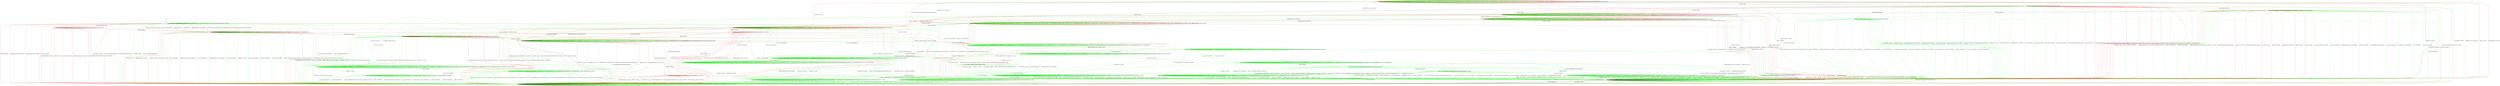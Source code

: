 digraph "" {
	graph ["Incoming time"=0.15846824645996094,
		"Outgoing time"=0.2326195240020752,
		Output="{'States': 36, 'Transitions': 837, 'Filename': '../results/ssh/DropBear-OpenSSH-cvc4-4.dot'}",
		Reference="{'States': 18, 'Transitions': 222, 'Filename': '../subjects/ssh/DropBear.dot'}",
		Solver=cvc4,
		Updated="{'States': 32, 'Transitions': 683, 'Filename': '../subjects/ssh/OpenSSH.dot'}",
		"f-measure"=0.15027624309392265,
		precision=0.09956076134699854,
		recall=0.3063063063063063
	];
	a -> a	[key=0,
		label="CH_OPEN / CH_MAX"];
	a -> a	[key=1,
		label="CH_DATA / NO_RESP"];
	a -> a	[key=2,
		color=green,
		label="SERVICE_REQUEST_AUTH / UNIMPLEMENTED"];
	a -> a	[key=3,
		color=green,
		label="CH_WINDOW_ADJUST / NO_RESP"];
	a -> a	[key=4,
		color=green,
		label="DEBUG / NO_RESP"];
	a -> a	[key=5,
		color=green,
		label="UA_PK_OK / UNIMPLEMENTED"];
	a -> a	[key=6,
		color=green,
		label="SERVICE_REQUEST_CONN / UNIMPLEMENTED"];
	a -> a	[key=7,
		color=green,
		label="UA_NONE / UNIMPLEMENTED"];
	a -> a	[key=8,
		color=green,
		label="CH_EXTENDED_DATA / NO_RESP"];
	a -> a	[key=9,
		color=green,
		label="UA_PK_NOK / UNIMPLEMENTED"];
	a -> a	[key=10,
		color=green,
		label="KEX30 / UNIMPLEMENTED"];
	a -> a	[key=11,
		color=green,
		label="IGNORE / NO_RESP"];
	a -> a	[key=12,
		color=green,
		label="CH_EOF / NO_RESP"];
	a -> a	[key=13,
		color=green,
		label="UNIMPLEMENTED / NO_RESP"];
	a -> a	[key=14,
		color=green,
		label="UA_PW_OK / UNIMPLEMENTED"];
	a -> a	[key=15,
		color=green,
		label="UA_PW_NOK / UNIMPLEMENTED"];
	a -> a	[key=16,
		color=red,
		label="UA_PK_NOK / NO_RESP"];
	a -> a	[key=17,
		color=red,
		label="SERVICE_REQUEST_AUTH / SERVICE_ACCEPT"];
	a -> a	[key=18,
		color=red,
		label="SERVICE_REQUEST_CONN / SERVICE_ACCEPT"];
	a -> a	[key=19,
		color=red,
		label="UA_PK_OK / NO_RESP"];
	a -> c	[key=0,
		label="KEXINIT / KEXINIT"];
	a -> e	[key=0,
		color=green,
		label="REKEY / KEXINIT|KEX31+NEWKEYS|NO_RESP"];
	a -> e	[key=1,
		color=red,
		label="CH_EOF / CH_EOF"];
	a -> f	[key=0,
		color=red,
		label="CH_CLOSE / CH_EOF"];
	a -> g	[key=0,
		label="NEWKEYS / NO_CONN"];
	a -> g	[key=1,
		color=green,
		label="DISCONNECT / NO_CONN"];
	a -> g	[key=2,
		color=green,
		label="CH_REQUEST_PTY / DISCONNECT"];
	a -> g	[key=3,
		color=red,
		label="KEX30 / NO_CONN"];
	a -> g	[key=4,
		color=red,
		label="CH_REQUEST_PTY / NO_CONN"];
	p	[color=green];
	a -> p	[key=0,
		color=green,
		label="CH_CLOSE / CH_CLOSE"];
	jj	[color=red];
	a -> jj	[key=0,
		color=red,
		label="KEXINIT_PROCEED / KEXINIT"];
	b -> b	[key=0,
		label="CH_REQUEST_PTY / CH_NONE"];
	b -> b	[key=1,
		label="CH_DATA / CH_NONE"];
	b -> b	[key=2,
		label="CH_CLOSE / CH_NONE"];
	b -> b	[key=3,
		label="CH_EOF / CH_NONE"];
	b -> b	[key=4,
		color=green,
		label="CH_WINDOW_ADJUST / CH_NONE"];
	b -> b	[key=5,
		color=green,
		label="CH_EXTENDED_DATA / CH_NONE"];
	b -> d	[key=0,
		color=green,
		label="DISCONNECT / KEXINIT"];
	b -> d	[key=1,
		color=green,
		label="UA_PK_OK / KEXINIT+DISCONNECT"];
	b -> d	[key=2,
		color=green,
		label="UA_NONE / KEXINIT+DISCONNECT"];
	b -> d	[key=3,
		color=green,
		label="NEWKEYS / KEXINIT"];
	b -> d	[key=4,
		color=green,
		label="UA_PK_NOK / KEXINIT+DISCONNECT"];
	b -> d	[key=5,
		color=green,
		label="UA_PW_OK / KEXINIT+DISCONNECT"];
	b -> d	[key=6,
		color=green,
		label="UA_PW_NOK / KEXINIT+DISCONNECT"];
	b -> d	[key=7,
		color=red,
		label="UA_PK_NOK / KEXINIT"];
	b -> d	[key=8,
		color=red,
		label="SERVICE_REQUEST_AUTH / KEXINIT"];
	b -> d	[key=9,
		color=red,
		label="SERVICE_REQUEST_CONN / KEXINIT"];
	b -> d	[key=10,
		color=red,
		label="UA_PK_OK / KEXINIT"];
	b -> g	[key=0,
		color=green,
		label="CH_OPEN / KEXINIT+DISCONNECT"];
	b -> g	[key=1,
		color=red,
		label="CH_OPEN / KEXINIT"];
	b -> j	[key=0,
		color=green,
		label="REKEY / KEXINIT|KEX31+NEWKEYS|NO_RESP"];
	b -> m	[key=0,
		label="KEXINIT / KEXINIT"];
	b -> m	[key=1,
		color=green,
		label="SERVICE_REQUEST_AUTH / KEXINIT"];
	b -> m	[key=2,
		color=green,
		label="DEBUG / KEXINIT"];
	b -> m	[key=3,
		color=green,
		label="SERVICE_REQUEST_CONN / KEXINIT"];
	b -> m	[key=4,
		color=green,
		label="KEX30 / KEXINIT"];
	b -> m	[key=5,
		color=green,
		label="IGNORE / KEXINIT"];
	b -> m	[key=6,
		color=green,
		label="UNIMPLEMENTED / KEXINIT"];
	b -> m	[key=7,
		color=red,
		label="KEX30 / KEXINIT+UNIMPLEMENTED"];
	b -> m	[key=8,
		color=red,
		label="NEWKEYS / KEXINIT+UNIMPLEMENTED"];
	gg	[color=red];
	b -> gg	[key=0,
		color=red,
		label="KEXINIT_PROCEED / KEXINIT"];
	c -> c	[key=0,
		label="CH_OPEN / CH_MAX"];
	c -> c	[key=1,
		color=green,
		label="DEBUG / NO_RESP"];
	c -> c	[key=2,
		color=green,
		label="IGNORE / NO_RESP"];
	c -> c	[key=3,
		color=green,
		label="UNIMPLEMENTED / NO_RESP"];
	c -> d	[key=0,
		color=green,
		label="CH_CLOSE / DISCONNECT"];
	c -> d	[key=1,
		color=red,
		label="CH_CLOSE / NO_CONN"];
	c -> g	[key=0,
		color=green,
		label="DISCONNECT / NO_CONN"];
	c -> g	[key=1,
		color=green,
		label="KEXINIT / DISCONNECT"];
	c -> g	[key=2,
		color=green,
		label="SERVICE_REQUEST_AUTH / DISCONNECT"];
	c -> g	[key=3,
		color=green,
		label="CH_WINDOW_ADJUST / DISCONNECT"];
	c -> g	[key=4,
		color=green,
		label="UA_PK_OK / DISCONNECT"];
	c -> g	[key=5,
		color=green,
		label="SERVICE_REQUEST_CONN / DISCONNECT"];
	c -> g	[key=6,
		color=green,
		label="UA_NONE / DISCONNECT"];
	c -> g	[key=7,
		color=green,
		label="CH_EXTENDED_DATA / DISCONNECT"];
	c -> g	[key=8,
		color=green,
		label="NEWKEYS / NO_CONN"];
	c -> g	[key=9,
		color=green,
		label="UA_PK_NOK / DISCONNECT"];
	c -> g	[key=10,
		color=green,
		label="CH_REQUEST_PTY / DISCONNECT"];
	c -> g	[key=11,
		color=green,
		label="CH_EOF / DISCONNECT"];
	c -> g	[key=12,
		color=green,
		label="CH_DATA / DISCONNECT"];
	c -> g	[key=13,
		color=green,
		label="UA_PW_OK / DISCONNECT"];
	c -> g	[key=14,
		color=green,
		label="UA_PW_NOK / DISCONNECT"];
	c -> g	[key=15,
		color=green,
		label="REKEY / DISCONNECT|NO_CONN|NO_CONN"];
	c -> g	[key=16,
		color=red,
		label="UA_PK_NOK / NO_CONN"];
	c -> g	[key=17,
		color=red,
		label="SERVICE_REQUEST_AUTH / NO_CONN"];
	c -> g	[key=18,
		color=red,
		label="SERVICE_REQUEST_CONN / NO_CONN"];
	c -> g	[key=19,
		color=red,
		label="NEWKEYS / UNIMPLEMENTED"];
	c -> g	[key=20,
		color=red,
		label="CH_REQUEST_PTY / NO_CONN"];
	c -> g	[key=21,
		color=red,
		label="CH_DATA / NO_CONN"];
	c -> g	[key=22,
		color=red,
		label="UA_PK_OK / NO_CONN"];
	c -> g	[key=23,
		color=red,
		label="KEXINIT_PROCEED / NO_CONN"];
	c -> g	[key=24,
		color=red,
		label="KEXINIT / NO_CONN"];
	c -> g	[key=25,
		color=red,
		label="CH_EOF / NO_CONN"];
	c -> k	[key=0,
		color=red,
		label="KEX30 / KEX31+NEWKEYS"];
	ff	[color=green];
	c -> ff	[key=0,
		color=green,
		label="KEX30 / KEX31+NEWKEYS"];
	d -> d	[key=0,
		label="UA_PK_NOK / NO_CONN"];
	d -> d	[key=1,
		label="KEX30 / NO_CONN"];
	d -> d	[key=2,
		label="SERVICE_REQUEST_AUTH / NO_CONN"];
	d -> d	[key=3,
		label="SERVICE_REQUEST_CONN / NO_CONN"];
	d -> d	[key=4,
		label="NEWKEYS / NO_CONN"];
	d -> d	[key=5,
		label="CH_REQUEST_PTY / CH_NONE"];
	d -> d	[key=6,
		label="CH_DATA / CH_NONE"];
	d -> d	[key=7,
		label="UA_PK_OK / NO_CONN"];
	d -> d	[key=8,
		label="CH_CLOSE / CH_NONE"];
	d -> d	[key=9,
		label="KEXINIT / NO_CONN"];
	d -> d	[key=10,
		label="CH_EOF / CH_NONE"];
	d -> d	[key=11,
		color=green,
		label="DISCONNECT / NO_CONN"];
	d -> d	[key=12,
		color=green,
		label="CH_WINDOW_ADJUST / CH_NONE"];
	d -> d	[key=13,
		color=green,
		label="DEBUG / NO_CONN"];
	d -> d	[key=14,
		color=green,
		label="UA_NONE / NO_CONN"];
	d -> d	[key=15,
		color=green,
		label="CH_EXTENDED_DATA / CH_NONE"];
	d -> d	[key=16,
		color=green,
		label="IGNORE / NO_CONN"];
	d -> d	[key=17,
		color=green,
		label="UNIMPLEMENTED / NO_CONN"];
	d -> d	[key=18,
		color=green,
		label="UA_PW_OK / NO_CONN"];
	d -> d	[key=19,
		color=green,
		label="UA_PW_NOK / NO_CONN"];
	d -> d	[key=20,
		color=green,
		label="REKEY / NO_CONN|NO_CONN|NO_CONN"];
	d -> d	[key=21,
		color=red,
		label="KEXINIT_PROCEED / NO_CONN"];
	d -> g	[key=0,
		label="CH_OPEN / NO_CONN"];
	e -> c	[key=0,
		label="KEXINIT / KEXINIT"];
	e -> e	[key=0,
		label="CH_OPEN / CH_MAX"];
	e -> e	[key=1,
		label="CH_EOF / NO_RESP"];
	e -> e	[key=2,
		color=green,
		label="SERVICE_REQUEST_AUTH / NO_RESP"];
	e -> e	[key=3,
		color=green,
		label="CH_WINDOW_ADJUST / NO_RESP"];
	e -> e	[key=4,
		color=green,
		label="DEBUG / NO_RESP"];
	e -> e	[key=5,
		color=green,
		label="UA_PK_OK / UNIMPLEMENTED"];
	e -> e	[key=6,
		color=green,
		label="SERVICE_REQUEST_CONN / NO_RESP"];
	e -> e	[key=7,
		color=green,
		label="UA_NONE / UNIMPLEMENTED"];
	e -> e	[key=8,
		color=green,
		label="CH_EXTENDED_DATA / NO_RESP"];
	e -> e	[key=9,
		color=green,
		label="UA_PK_NOK / UNIMPLEMENTED"];
	e -> e	[key=10,
		color=green,
		label="KEX30 / NO_RESP"];
	e -> e	[key=11,
		color=green,
		label="IGNORE / NO_RESP"];
	e -> e	[key=12,
		color=green,
		label="CH_DATA / NO_RESP"];
	e -> e	[key=13,
		color=green,
		label="UNIMPLEMENTED / NO_RESP"];
	e -> e	[key=14,
		color=green,
		label="UA_PW_OK / UNIMPLEMENTED"];
	e -> e	[key=15,
		color=green,
		label="UA_PW_NOK / UNIMPLEMENTED"];
	e -> e	[key=16,
		color=green,
		label="REKEY / KEXINIT|KEX31+NEWKEYS|NO_RESP"];
	e -> e	[key=17,
		color=red,
		label="UA_PK_NOK / NO_RESP"];
	e -> e	[key=18,
		color=red,
		label="SERVICE_REQUEST_AUTH / SERVICE_ACCEPT"];
	e -> e	[key=19,
		color=red,
		label="SERVICE_REQUEST_CONN / SERVICE_ACCEPT"];
	e -> e	[key=20,
		color=red,
		label="UA_PK_OK / NO_RESP"];
	e -> f	[key=0,
		color=red,
		label="CH_CLOSE / NO_RESP"];
	e -> g	[key=0,
		label="NEWKEYS / NO_CONN"];
	e -> g	[key=1,
		color=green,
		label="DISCONNECT / NO_CONN"];
	e -> g	[key=2,
		color=green,
		label="CH_REQUEST_PTY / DISCONNECT"];
	e -> g	[key=3,
		color=red,
		label="KEX30 / NO_CONN"];
	e -> g	[key=4,
		color=red,
		label="CH_REQUEST_PTY / NO_CONN"];
	e -> g	[key=5,
		color=red,
		label="CH_DATA / NO_CONN"];
	v	[color=green];
	e -> v	[key=0,
		color=green,
		label="CH_CLOSE / CH_CLOSE"];
	e -> jj	[key=0,
		color=red,
		label="KEXINIT_PROCEED / KEXINIT"];
	f -> d	[key=0,
		label="NEWKEYS / NO_CONN"];
	f -> d	[key=1,
		color=green,
		label="DISCONNECT / NO_CONN"];
	f -> d	[key=2,
		color=green,
		label="SERVICE_REQUEST_CONN / DISCONNECT"];
	f -> d	[key=3,
		color=green,
		label="REKEY / UNIMPLEMENTED|UNIMPLEMENTED|NO_CONN"];
	f -> d	[key=4,
		color=red,
		label="KEX30 / NO_CONN"];
	f -> f	[key=0,
		label="SERVICE_REQUEST_AUTH / SERVICE_ACCEPT"];
	f -> f	[key=1,
		label="CH_REQUEST_PTY / CH_NONE"];
	f -> f	[key=2,
		label="CH_DATA / CH_NONE"];
	f -> f	[key=3,
		label="CH_CLOSE / CH_NONE"];
	f -> f	[key=4,
		label="CH_EOF / CH_NONE"];
	f -> f	[key=5,
		color=green,
		label="KEXINIT / UNIMPLEMENTED"];
	f -> f	[key=6,
		color=green,
		label="CH_WINDOW_ADJUST / CH_NONE"];
	f -> f	[key=7,
		color=green,
		label="DEBUG / NO_RESP"];
	f -> f	[key=8,
		color=green,
		label="CH_EXTENDED_DATA / CH_NONE"];
	f -> f	[key=9,
		color=green,
		label="KEX30 / UNIMPLEMENTED"];
	f -> f	[key=10,
		color=green,
		label="IGNORE / NO_RESP"];
	f -> f	[key=11,
		color=green,
		label="UNIMPLEMENTED / NO_RESP"];
	f -> f	[key=12,
		color=red,
		label="UA_PK_NOK / NO_RESP"];
	f -> f	[key=13,
		color=red,
		label="SERVICE_REQUEST_CONN / SERVICE_ACCEPT"];
	f -> f	[key=14,
		color=red,
		label="UA_PK_OK / NO_RESP"];
	f -> n	[key=0,
		color=red,
		label="CH_OPEN / CH_OPEN_SUCCESS"];
	f -> p	[key=0,
		color=green,
		label="UA_PK_OK / UA_SUCCESS"];
	f -> p	[key=1,
		color=green,
		label="UA_PW_OK / UA_SUCCESS"];
	q	[color=green];
	f -> q	[key=0,
		color=green,
		label="UA_PW_NOK / UA_FAILURE"];
	r	[color=green];
	f -> r	[key=0,
		color=green,
		label="UA_NONE / UA_FAILURE"];
	s	[color=green];
	f -> s	[key=0,
		color=green,
		label="UA_PK_NOK / UA_FAILURE"];
	t	[color=green];
	f -> t	[key=0,
		color=green,
		label="CH_OPEN / UNIMPLEMENTED"];
	hh	[color=red];
	f -> hh	[key=0,
		color=red,
		label="KEXINIT_PROCEED / KEXINIT"];
	ii	[color=red];
	f -> ii	[key=0,
		color=red,
		label="KEXINIT / KEXINIT"];
	g -> d	[key=0,
		label="CH_CLOSE / NO_CONN"];
	g -> g	[key=0,
		label="UA_PK_NOK / NO_CONN"];
	g -> g	[key=1,
		label="KEX30 / NO_CONN"];
	g -> g	[key=2,
		label="SERVICE_REQUEST_AUTH / NO_CONN"];
	g -> g	[key=3,
		label="SERVICE_REQUEST_CONN / NO_CONN"];
	g -> g	[key=4,
		label="NEWKEYS / NO_CONN"];
	g -> g	[key=5,
		label="CH_REQUEST_PTY / NO_CONN"];
	g -> g	[key=6,
		label="CH_OPEN / CH_MAX"];
	g -> g	[key=7,
		label="CH_DATA / NO_CONN"];
	g -> g	[key=8,
		label="UA_PK_OK / NO_CONN"];
	g -> g	[key=9,
		label="KEXINIT / NO_CONN"];
	g -> g	[key=10,
		label="CH_EOF / NO_CONN"];
	g -> g	[key=11,
		color=green,
		label="DISCONNECT / NO_CONN"];
	g -> g	[key=12,
		color=green,
		label="CH_WINDOW_ADJUST / NO_CONN"];
	g -> g	[key=13,
		color=green,
		label="DEBUG / NO_CONN"];
	g -> g	[key=14,
		color=green,
		label="UA_NONE / NO_CONN"];
	g -> g	[key=15,
		color=green,
		label="CH_EXTENDED_DATA / NO_CONN"];
	g -> g	[key=16,
		color=green,
		label="IGNORE / NO_CONN"];
	g -> g	[key=17,
		color=green,
		label="UNIMPLEMENTED / NO_CONN"];
	g -> g	[key=18,
		color=green,
		label="UA_PW_OK / NO_CONN"];
	g -> g	[key=19,
		color=green,
		label="UA_PW_NOK / NO_CONN"];
	g -> g	[key=20,
		color=green,
		label="REKEY / NO_CONN|NO_CONN|NO_CONN"];
	g -> g	[key=21,
		color=red,
		label="KEXINIT_PROCEED / NO_CONN"];
	h -> a	[key=0,
		color=green,
		label="CH_REQUEST_PTY / CH_SUCCESS"];
	h -> c	[key=0,
		color=red,
		label="KEXINIT / KEXINIT"];
	h -> e	[key=0,
		color=red,
		label="CH_REQUEST_PTY / CH_SUCCESS"];
	h -> f	[key=0,
		color=red,
		label="CH_CLOSE / NO_RESP"];
	h -> g	[key=0,
		label="NEWKEYS / NO_CONN"];
	h -> g	[key=1,
		color=green,
		label="DISCONNECT / NO_CONN"];
	h -> g	[key=2,
		color=red,
		label="KEX30 / NO_CONN"];
	h -> g	[key=3,
		color=red,
		label="CH_DATA / NO_CONN"];
	h -> h	[key=0,
		label="CH_OPEN / CH_MAX"];
	h -> h	[key=1,
		label="CH_EOF / NO_RESP"];
	h -> h	[key=2,
		color=green,
		label="SERVICE_REQUEST_AUTH / UNIMPLEMENTED"];
	h -> h	[key=3,
		color=green,
		label="CH_WINDOW_ADJUST / NO_RESP"];
	h -> h	[key=4,
		color=green,
		label="DEBUG / NO_RESP"];
	h -> h	[key=5,
		color=green,
		label="UA_PK_OK / UNIMPLEMENTED"];
	h -> h	[key=6,
		color=green,
		label="SERVICE_REQUEST_CONN / UNIMPLEMENTED"];
	h -> h	[key=7,
		color=green,
		label="UA_NONE / UNIMPLEMENTED"];
	h -> h	[key=8,
		color=green,
		label="CH_EXTENDED_DATA / NO_RESP"];
	h -> h	[key=9,
		color=green,
		label="UA_PK_NOK / UNIMPLEMENTED"];
	h -> h	[key=10,
		color=green,
		label="KEX30 / UNIMPLEMENTED"];
	h -> h	[key=11,
		color=green,
		label="IGNORE / NO_RESP"];
	h -> h	[key=12,
		color=green,
		label="CH_DATA / NO_RESP"];
	h -> h	[key=13,
		color=green,
		label="UNIMPLEMENTED / NO_RESP"];
	h -> h	[key=14,
		color=green,
		label="UA_PW_OK / UNIMPLEMENTED"];
	h -> h	[key=15,
		color=green,
		label="UA_PW_NOK / UNIMPLEMENTED"];
	h -> h	[key=16,
		color=red,
		label="UA_PK_NOK / NO_RESP"];
	h -> h	[key=17,
		color=red,
		label="SERVICE_REQUEST_AUTH / SERVICE_ACCEPT"];
	h -> h	[key=18,
		color=red,
		label="SERVICE_REQUEST_CONN / SERVICE_ACCEPT"];
	h -> h	[key=19,
		color=red,
		label="UA_PK_OK / NO_RESP"];
	h -> n	[key=0,
		color=green,
		label="REKEY / KEXINIT|KEX31+NEWKEYS|NO_RESP"];
	h -> p	[key=0,
		color=green,
		label="CH_CLOSE / CH_CLOSE"];
	bb	[color=green];
	h -> bb	[key=0,
		color=green,
		label="KEXINIT / KEXINIT"];
	h -> jj	[key=0,
		color=red,
		label="KEXINIT_PROCEED / KEXINIT"];
	i -> d	[key=0,
		color=green,
		label="DISCONNECT / NO_CONN"];
	i -> d	[key=1,
		color=green,
		label="KEXINIT / DISCONNECT"];
	i -> d	[key=2,
		color=green,
		label="SERVICE_REQUEST_AUTH / DISCONNECT"];
	i -> d	[key=3,
		color=green,
		label="UA_PK_OK / DISCONNECT"];
	i -> d	[key=4,
		color=green,
		label="SERVICE_REQUEST_CONN / DISCONNECT"];
	i -> d	[key=5,
		color=green,
		label="UA_NONE / DISCONNECT"];
	i -> d	[key=6,
		color=green,
		label="UA_PK_NOK / DISCONNECT"];
	i -> d	[key=7,
		color=green,
		label="KEX30 / DISCONNECT"];
	i -> d	[key=8,
		color=green,
		label="UA_PW_OK / DISCONNECT"];
	i -> d	[key=9,
		color=green,
		label="UA_PW_NOK / DISCONNECT"];
	i -> d	[key=10,
		color=green,
		label="REKEY / DISCONNECT|NO_CONN|NO_CONN"];
	i -> d	[key=11,
		color=red,
		label="UA_PK_NOK / NO_CONN"];
	i -> d	[key=12,
		color=red,
		label="SERVICE_REQUEST_AUTH / NO_CONN"];
	i -> d	[key=13,
		color=red,
		label="SERVICE_REQUEST_CONN / NO_CONN"];
	i -> d	[key=14,
		color=red,
		label="UA_PK_OK / NO_CONN"];
	i -> d	[key=15,
		color=red,
		label="KEXINIT_PROCEED / NO_CONN"];
	i -> d	[key=16,
		color=red,
		label="KEXINIT / NO_CONN"];
	i -> g	[key=0,
		color=green,
		label="CH_OPEN / DISCONNECT"];
	i -> g	[key=1,
		color=red,
		label="CH_OPEN / NO_CONN"];
	i -> i	[key=0,
		label="CH_REQUEST_PTY / CH_NONE"];
	i -> i	[key=1,
		label="CH_DATA / CH_NONE"];
	i -> i	[key=2,
		label="CH_CLOSE / CH_NONE"];
	i -> i	[key=3,
		label="CH_EOF / CH_NONE"];
	i -> i	[key=4,
		color=green,
		label="CH_WINDOW_ADJUST / CH_NONE"];
	i -> i	[key=5,
		color=green,
		label="DEBUG / NO_RESP"];
	i -> i	[key=6,
		color=green,
		label="CH_EXTENDED_DATA / CH_NONE"];
	i -> i	[key=7,
		color=green,
		label="IGNORE / NO_RESP"];
	i -> i	[key=8,
		color=green,
		label="UNIMPLEMENTED / NO_RESP"];
	i -> i	[key=9,
		color=red,
		label="KEX30 / UNIMPLEMENTED"];
	i -> j	[key=0,
		label="NEWKEYS / NO_RESP"];
	j -> d	[key=0,
		label="NEWKEYS / NO_CONN"];
	j -> d	[key=1,
		color=green,
		label="DISCONNECT / NO_CONN"];
	j -> d	[key=2,
		color=green,
		label="SERVICE_REQUEST_CONN / DISCONNECT"];
	j -> d	[key=3,
		color=green,
		label="REKEY / UNIMPLEMENTED|UNIMPLEMENTED|NO_CONN"];
	j -> d	[key=4,
		color=red,
		label="KEX30 / NO_CONN"];
	j -> d	[key=5,
		color=red,
		label="SERVICE_REQUEST_CONN / NO_CONN"];
	j -> f	[key=0,
		color=green,
		label="SERVICE_REQUEST_AUTH / SERVICE_ACCEPT"];
	j -> f	[key=1,
		color=red,
		label="UA_PK_OK / UA_SUCCESS"];
	j -> g	[key=0,
		color=red,
		label="CH_OPEN / NO_CONN"];
	j -> j	[key=0,
		label="CH_REQUEST_PTY / CH_NONE"];
	j -> j	[key=1,
		label="CH_DATA / CH_NONE"];
	j -> j	[key=2,
		label="CH_CLOSE / CH_NONE"];
	j -> j	[key=3,
		label="CH_EOF / CH_NONE"];
	j -> j	[key=4,
		color=green,
		label="KEXINIT / UNIMPLEMENTED"];
	j -> j	[key=5,
		color=green,
		label="CH_WINDOW_ADJUST / CH_NONE"];
	j -> j	[key=6,
		color=green,
		label="DEBUG / NO_RESP"];
	j -> j	[key=7,
		color=green,
		label="UA_PK_OK / UNIMPLEMENTED"];
	j -> j	[key=8,
		color=green,
		label="UA_NONE / UNIMPLEMENTED"];
	j -> j	[key=9,
		color=green,
		label="CH_EXTENDED_DATA / CH_NONE"];
	j -> j	[key=10,
		color=green,
		label="UA_PK_NOK / UNIMPLEMENTED"];
	j -> j	[key=11,
		color=green,
		label="KEX30 / UNIMPLEMENTED"];
	j -> j	[key=12,
		color=green,
		label="IGNORE / NO_RESP"];
	j -> j	[key=13,
		color=green,
		label="UNIMPLEMENTED / NO_RESP"];
	j -> j	[key=14,
		color=green,
		label="UA_PW_OK / UNIMPLEMENTED"];
	j -> j	[key=15,
		color=green,
		label="UA_PW_NOK / UNIMPLEMENTED"];
	j -> j	[key=16,
		color=red,
		label="UA_PK_NOK / UA_FAILURE"];
	j -> j	[key=17,
		color=red,
		label="SERVICE_REQUEST_AUTH / SERVICE_ACCEPT"];
	o	[color=green];
	j -> o	[key=0,
		color=green,
		label="CH_OPEN / UNIMPLEMENTED"];
	j -> hh	[key=0,
		color=red,
		label="KEXINIT_PROCEED / KEXINIT"];
	j -> ii	[key=0,
		color=red,
		label="KEXINIT / KEXINIT"];
	k -> d	[key=0,
		color=green,
		label="CH_CLOSE / DISCONNECT"];
	k -> d	[key=1,
		color=red,
		label="CH_CLOSE / NO_CONN"];
	k -> g	[key=0,
		color=green,
		label="DISCONNECT / NO_CONN"];
	k -> g	[key=1,
		color=green,
		label="KEXINIT / DISCONNECT"];
	k -> g	[key=2,
		color=green,
		label="SERVICE_REQUEST_AUTH / DISCONNECT"];
	k -> g	[key=3,
		color=green,
		label="CH_WINDOW_ADJUST / DISCONNECT"];
	k -> g	[key=4,
		color=green,
		label="UA_PK_OK / DISCONNECT"];
	k -> g	[key=5,
		color=green,
		label="SERVICE_REQUEST_CONN / DISCONNECT"];
	k -> g	[key=6,
		color=green,
		label="UA_NONE / DISCONNECT"];
	k -> g	[key=7,
		color=green,
		label="CH_EXTENDED_DATA / DISCONNECT"];
	k -> g	[key=8,
		color=green,
		label="UA_PK_NOK / DISCONNECT"];
	k -> g	[key=9,
		color=green,
		label="CH_REQUEST_PTY / DISCONNECT"];
	k -> g	[key=10,
		color=green,
		label="KEX30 / DISCONNECT"];
	k -> g	[key=11,
		color=green,
		label="CH_EOF / DISCONNECT"];
	k -> g	[key=12,
		color=green,
		label="CH_DATA / DISCONNECT"];
	k -> g	[key=13,
		color=green,
		label="UA_PW_OK / DISCONNECT"];
	k -> g	[key=14,
		color=green,
		label="UA_PW_NOK / DISCONNECT"];
	k -> g	[key=15,
		color=green,
		label="REKEY / DISCONNECT|NO_CONN|NO_CONN"];
	k -> g	[key=16,
		color=red,
		label="UA_PK_NOK / NO_CONN"];
	k -> g	[key=17,
		color=red,
		label="SERVICE_REQUEST_AUTH / NO_CONN"];
	k -> g	[key=18,
		color=red,
		label="SERVICE_REQUEST_CONN / NO_CONN"];
	k -> g	[key=19,
		color=red,
		label="CH_REQUEST_PTY / NO_CONN"];
	k -> g	[key=20,
		color=red,
		label="CH_DATA / NO_CONN"];
	k -> g	[key=21,
		color=red,
		label="UA_PK_OK / NO_CONN"];
	k -> g	[key=22,
		color=red,
		label="KEXINIT_PROCEED / NO_CONN"];
	k -> g	[key=23,
		color=red,
		label="KEXINIT / NO_CONN"];
	k -> g	[key=24,
		color=red,
		label="CH_EOF / NO_CONN"];
	k -> k	[key=0,
		label="CH_OPEN / CH_MAX"];
	k -> k	[key=1,
		color=green,
		label="DEBUG / NO_RESP"];
	k -> k	[key=2,
		color=green,
		label="IGNORE / NO_RESP"];
	k -> k	[key=3,
		color=green,
		label="UNIMPLEMENTED / NO_RESP"];
	k -> k	[key=4,
		color=red,
		label="KEX30 / UNIMPLEMENTED"];
	k -> n	[key=0,
		label="NEWKEYS / NO_RESP"];
	l -> b	[key=0];
	m -> d	[key=0,
		color=green,
		label="DISCONNECT / NO_CONN"];
	m -> d	[key=1,
		color=green,
		label="KEXINIT / DISCONNECT"];
	m -> d	[key=2,
		color=green,
		label="SERVICE_REQUEST_AUTH / DISCONNECT"];
	m -> d	[key=3,
		color=green,
		label="UA_PK_OK / DISCONNECT"];
	m -> d	[key=4,
		color=green,
		label="SERVICE_REQUEST_CONN / DISCONNECT"];
	m -> d	[key=5,
		color=green,
		label="UA_NONE / DISCONNECT"];
	m -> d	[key=6,
		color=green,
		label="NEWKEYS / NO_CONN"];
	m -> d	[key=7,
		color=green,
		label="UA_PK_NOK / DISCONNECT"];
	m -> d	[key=8,
		color=green,
		label="UA_PW_OK / DISCONNECT"];
	m -> d	[key=9,
		color=green,
		label="UA_PW_NOK / DISCONNECT"];
	m -> d	[key=10,
		color=green,
		label="REKEY / DISCONNECT|NO_CONN|NO_CONN"];
	m -> d	[key=11,
		color=red,
		label="UA_PK_NOK / NO_CONN"];
	m -> d	[key=12,
		color=red,
		label="SERVICE_REQUEST_AUTH / NO_CONN"];
	m -> d	[key=13,
		color=red,
		label="SERVICE_REQUEST_CONN / NO_CONN"];
	m -> d	[key=14,
		color=red,
		label="UA_PK_OK / NO_CONN"];
	m -> d	[key=15,
		color=red,
		label="KEXINIT_PROCEED / NO_CONN"];
	m -> d	[key=16,
		color=red,
		label="KEXINIT / NO_CONN"];
	m -> g	[key=0,
		color=green,
		label="CH_OPEN / DISCONNECT"];
	m -> g	[key=1,
		color=red,
		label="CH_OPEN / NO_CONN"];
	m -> i	[key=0,
		label="KEX30 / KEX31+NEWKEYS"];
	m -> m	[key=0,
		label="CH_REQUEST_PTY / CH_NONE"];
	m -> m	[key=1,
		label="CH_DATA / CH_NONE"];
	m -> m	[key=2,
		label="CH_CLOSE / CH_NONE"];
	m -> m	[key=3,
		label="CH_EOF / CH_NONE"];
	m -> m	[key=4,
		color=green,
		label="CH_WINDOW_ADJUST / CH_NONE"];
	m -> m	[key=5,
		color=green,
		label="DEBUG / NO_RESP"];
	m -> m	[key=6,
		color=green,
		label="CH_EXTENDED_DATA / CH_NONE"];
	m -> m	[key=7,
		color=green,
		label="IGNORE / NO_RESP"];
	m -> m	[key=8,
		color=green,
		label="UNIMPLEMENTED / NO_RESP"];
	m -> m	[key=9,
		color=red,
		label="NEWKEYS / UNIMPLEMENTED"];
	n -> a	[key=0,
		color=red,
		label="CH_REQUEST_PTY / CH_SUCCESS"];
	n -> c	[key=0,
		color=red,
		label="KEXINIT / KEXINIT"];
	n -> e	[key=0,
		color=green,
		label="CH_REQUEST_PTY / CH_SUCCESS"];
	n -> f	[key=0,
		color=red,
		label="CH_CLOSE / CH_EOF"];
	n -> g	[key=0,
		label="NEWKEYS / NO_CONN"];
	n -> g	[key=1,
		color=green,
		label="DISCONNECT / NO_CONN"];
	n -> g	[key=2,
		color=red,
		label="KEX30 / NO_CONN"];
	n -> h	[key=0,
		color=red,
		label="CH_EOF / CH_EOF"];
	n -> n	[key=0,
		label="CH_OPEN / CH_MAX"];
	n -> n	[key=1,
		label="CH_DATA / NO_RESP"];
	n -> n	[key=2,
		color=green,
		label="SERVICE_REQUEST_AUTH / NO_RESP"];
	n -> n	[key=3,
		color=green,
		label="CH_WINDOW_ADJUST / NO_RESP"];
	n -> n	[key=4,
		color=green,
		label="DEBUG / NO_RESP"];
	n -> n	[key=5,
		color=green,
		label="UA_PK_OK / UNIMPLEMENTED"];
	n -> n	[key=6,
		color=green,
		label="SERVICE_REQUEST_CONN / NO_RESP"];
	n -> n	[key=7,
		color=green,
		label="UA_NONE / UNIMPLEMENTED"];
	n -> n	[key=8,
		color=green,
		label="CH_EXTENDED_DATA / NO_RESP"];
	n -> n	[key=9,
		color=green,
		label="UA_PK_NOK / UNIMPLEMENTED"];
	n -> n	[key=10,
		color=green,
		label="KEX30 / NO_RESP"];
	n -> n	[key=11,
		color=green,
		label="IGNORE / NO_RESP"];
	n -> n	[key=12,
		color=green,
		label="CH_EOF / NO_RESP"];
	n -> n	[key=13,
		color=green,
		label="UNIMPLEMENTED / NO_RESP"];
	n -> n	[key=14,
		color=green,
		label="UA_PW_OK / UNIMPLEMENTED"];
	n -> n	[key=15,
		color=green,
		label="UA_PW_NOK / UNIMPLEMENTED"];
	n -> n	[key=16,
		color=green,
		label="REKEY / KEXINIT|KEX31+NEWKEYS|NO_RESP"];
	n -> n	[key=17,
		color=red,
		label="UA_PK_NOK / NO_RESP"];
	n -> n	[key=18,
		color=red,
		label="SERVICE_REQUEST_AUTH / SERVICE_ACCEPT"];
	n -> n	[key=19,
		color=red,
		label="SERVICE_REQUEST_CONN / SERVICE_ACCEPT"];
	n -> n	[key=20,
		color=red,
		label="UA_PK_OK / NO_RESP"];
	n -> v	[key=0,
		color=green,
		label="CH_CLOSE / CH_CLOSE"];
	n -> bb	[key=0,
		color=green,
		label="KEXINIT / KEXINIT"];
	n -> jj	[key=0,
		color=red,
		label="KEXINIT_PROCEED / KEXINIT"];
	o -> g	[key=0,
		color=green,
		label="DISCONNECT / NO_CONN"];
	o -> g	[key=1,
		color=green,
		label="SERVICE_REQUEST_CONN / DISCONNECT"];
	o -> g	[key=2,
		color=green,
		label="NEWKEYS / NO_CONN"];
	o -> g	[key=3,
		color=green,
		label="REKEY / UNIMPLEMENTED|UNIMPLEMENTED|NO_CONN"];
	o -> j	[key=0,
		color=green,
		label="CH_CLOSE / UNIMPLEMENTED"];
	o -> o	[key=0,
		color=green,
		label="KEXINIT / UNIMPLEMENTED"];
	o -> o	[key=1,
		color=green,
		label="CH_WINDOW_ADJUST / UNIMPLEMENTED"];
	o -> o	[key=2,
		color=green,
		label="DEBUG / NO_RESP"];
	o -> o	[key=3,
		color=green,
		label="UA_PK_OK / UNIMPLEMENTED"];
	o -> o	[key=4,
		color=green,
		label="UA_NONE / UNIMPLEMENTED"];
	o -> o	[key=5,
		color=green,
		label="CH_EXTENDED_DATA / UNIMPLEMENTED"];
	o -> o	[key=6,
		color=green,
		label="UA_PK_NOK / UNIMPLEMENTED"];
	o -> o	[key=7,
		color=green,
		label="CH_OPEN / CH_MAX"];
	o -> o	[key=8,
		color=green,
		label="CH_REQUEST_PTY / UNIMPLEMENTED"];
	o -> o	[key=9,
		color=green,
		label="KEX30 / UNIMPLEMENTED"];
	o -> o	[key=10,
		color=green,
		label="IGNORE / NO_RESP"];
	o -> o	[key=11,
		color=green,
		label="CH_EOF / UNIMPLEMENTED"];
	o -> o	[key=12,
		color=green,
		label="CH_DATA / UNIMPLEMENTED"];
	o -> o	[key=13,
		color=green,
		label="UNIMPLEMENTED / NO_RESP"];
	o -> o	[key=14,
		color=green,
		label="UA_PW_OK / UNIMPLEMENTED"];
	o -> o	[key=15,
		color=green,
		label="UA_PW_NOK / UNIMPLEMENTED"];
	o -> t	[key=0,
		color=green,
		label="SERVICE_REQUEST_AUTH / SERVICE_ACCEPT"];
	p -> d	[key=0,
		color=green,
		label="DISCONNECT / NO_CONN"];
	p -> d	[key=1,
		color=green,
		label="NEWKEYS / NO_CONN"];
	p -> h	[key=0,
		color=green,
		label="CH_OPEN / CH_OPEN_SUCCESS"];
	p -> p	[key=0,
		color=green,
		label="SERVICE_REQUEST_AUTH / UNIMPLEMENTED"];
	p -> p	[key=1,
		color=green,
		label="CH_WINDOW_ADJUST / CH_NONE"];
	p -> p	[key=2,
		color=green,
		label="DEBUG / NO_RESP"];
	p -> p	[key=3,
		color=green,
		label="UA_PK_OK / UNIMPLEMENTED"];
	p -> p	[key=4,
		color=green,
		label="SERVICE_REQUEST_CONN / UNIMPLEMENTED"];
	p -> p	[key=5,
		color=green,
		label="UA_NONE / UNIMPLEMENTED"];
	p -> p	[key=6,
		color=green,
		label="CH_EXTENDED_DATA / CH_NONE"];
	p -> p	[key=7,
		color=green,
		label="UA_PK_NOK / UNIMPLEMENTED"];
	p -> p	[key=8,
		color=green,
		label="CH_CLOSE / CH_NONE"];
	p -> p	[key=9,
		color=green,
		label="CH_REQUEST_PTY / CH_NONE"];
	p -> p	[key=10,
		color=green,
		label="KEX30 / UNIMPLEMENTED"];
	p -> p	[key=11,
		color=green,
		label="IGNORE / NO_RESP"];
	p -> p	[key=12,
		color=green,
		label="CH_EOF / CH_NONE"];
	p -> p	[key=13,
		color=green,
		label="CH_DATA / CH_NONE"];
	p -> p	[key=14,
		color=green,
		label="UNIMPLEMENTED / NO_RESP"];
	p -> p	[key=15,
		color=green,
		label="UA_PW_OK / UNIMPLEMENTED"];
	p -> p	[key=16,
		color=green,
		label="UA_PW_NOK / UNIMPLEMENTED"];
	u	[color=green];
	p -> u	[key=0,
		color=green,
		label="KEXINIT / KEXINIT"];
	p -> v	[key=0,
		color=green,
		label="REKEY / KEXINIT|KEX31+NEWKEYS|NO_RESP"];
	q -> d	[key=0,
		color=green,
		label="DISCONNECT / NO_CONN"];
	q -> d	[key=1,
		color=green,
		label="UA_PK_OK / DISCONNECT"];
	q -> d	[key=2,
		color=green,
		label="SERVICE_REQUEST_CONN / DISCONNECT"];
	q -> d	[key=3,
		color=green,
		label="UA_NONE / DISCONNECT"];
	q -> d	[key=4,
		color=green,
		label="NEWKEYS / NO_CONN"];
	q -> d	[key=5,
		color=green,
		label="UA_PK_NOK / DISCONNECT"];
	q -> d	[key=6,
		color=green,
		label="REKEY / UNIMPLEMENTED|UNIMPLEMENTED|NO_CONN"];
	q -> p	[key=0,
		color=green,
		label="UA_PW_OK / UA_SUCCESS"];
	q -> q	[key=0,
		color=green,
		label="KEXINIT / UNIMPLEMENTED"];
	q -> q	[key=1,
		color=green,
		label="SERVICE_REQUEST_AUTH / SERVICE_ACCEPT"];
	q -> q	[key=2,
		color=green,
		label="CH_WINDOW_ADJUST / CH_NONE"];
	q -> q	[key=3,
		color=green,
		label="DEBUG / NO_RESP"];
	q -> q	[key=4,
		color=green,
		label="CH_EXTENDED_DATA / CH_NONE"];
	q -> q	[key=5,
		color=green,
		label="CH_CLOSE / CH_NONE"];
	q -> q	[key=6,
		color=green,
		label="CH_REQUEST_PTY / CH_NONE"];
	q -> q	[key=7,
		color=green,
		label="KEX30 / UNIMPLEMENTED"];
	q -> q	[key=8,
		color=green,
		label="IGNORE / NO_RESP"];
	q -> q	[key=9,
		color=green,
		label="CH_EOF / CH_NONE"];
	q -> q	[key=10,
		color=green,
		label="CH_DATA / CH_NONE"];
	q -> q	[key=11,
		color=green,
		label="UNIMPLEMENTED / NO_RESP"];
	q -> q	[key=12,
		color=green,
		label="UA_PW_NOK / UA_FAILURE"];
	w	[color=green];
	q -> w	[key=0,
		color=green,
		label="CH_OPEN / UNIMPLEMENTED"];
	r -> d	[key=0,
		color=green,
		label="DISCONNECT / NO_CONN"];
	r -> d	[key=1,
		color=green,
		label="UA_PK_OK / DISCONNECT"];
	r -> d	[key=2,
		color=green,
		label="SERVICE_REQUEST_CONN / DISCONNECT"];
	r -> d	[key=3,
		color=green,
		label="NEWKEYS / NO_CONN"];
	r -> d	[key=4,
		color=green,
		label="UA_PK_NOK / DISCONNECT"];
	r -> d	[key=5,
		color=green,
		label="UA_PW_OK / DISCONNECT"];
	r -> d	[key=6,
		color=green,
		label="UA_PW_NOK / DISCONNECT"];
	r -> d	[key=7,
		color=green,
		label="REKEY / UNIMPLEMENTED|UNIMPLEMENTED|NO_CONN"];
	r -> r	[key=0,
		color=green,
		label="KEXINIT / UNIMPLEMENTED"];
	r -> r	[key=1,
		color=green,
		label="SERVICE_REQUEST_AUTH / SERVICE_ACCEPT"];
	r -> r	[key=2,
		color=green,
		label="CH_WINDOW_ADJUST / CH_NONE"];
	r -> r	[key=3,
		color=green,
		label="DEBUG / NO_RESP"];
	r -> r	[key=4,
		color=green,
		label="UA_NONE / UA_FAILURE"];
	r -> r	[key=5,
		color=green,
		label="CH_EXTENDED_DATA / CH_NONE"];
	r -> r	[key=6,
		color=green,
		label="CH_CLOSE / CH_NONE"];
	r -> r	[key=7,
		color=green,
		label="CH_REQUEST_PTY / CH_NONE"];
	r -> r	[key=8,
		color=green,
		label="KEX30 / UNIMPLEMENTED"];
	r -> r	[key=9,
		color=green,
		label="IGNORE / NO_RESP"];
	r -> r	[key=10,
		color=green,
		label="CH_EOF / CH_NONE"];
	r -> r	[key=11,
		color=green,
		label="CH_DATA / CH_NONE"];
	r -> r	[key=12,
		color=green,
		label="UNIMPLEMENTED / NO_RESP"];
	x	[color=green];
	r -> x	[key=0,
		color=green,
		label="CH_OPEN / UNIMPLEMENTED"];
	s -> d	[key=0,
		color=green,
		label="DISCONNECT / NO_CONN"];
	s -> d	[key=1,
		color=green,
		label="UA_PK_OK / DISCONNECT"];
	s -> d	[key=2,
		color=green,
		label="SERVICE_REQUEST_CONN / DISCONNECT"];
	s -> d	[key=3,
		color=green,
		label="UA_NONE / DISCONNECT"];
	s -> d	[key=4,
		color=green,
		label="NEWKEYS / NO_CONN"];
	s -> d	[key=5,
		color=green,
		label="UA_PW_OK / DISCONNECT"];
	s -> d	[key=6,
		color=green,
		label="UA_PW_NOK / DISCONNECT"];
	s -> d	[key=7,
		color=green,
		label="REKEY / UNIMPLEMENTED|UNIMPLEMENTED|NO_CONN"];
	s -> s	[key=0,
		color=green,
		label="KEXINIT / UNIMPLEMENTED"];
	s -> s	[key=1,
		color=green,
		label="SERVICE_REQUEST_AUTH / SERVICE_ACCEPT"];
	s -> s	[key=2,
		color=green,
		label="CH_WINDOW_ADJUST / CH_NONE"];
	s -> s	[key=3,
		color=green,
		label="DEBUG / NO_RESP"];
	s -> s	[key=4,
		color=green,
		label="CH_EXTENDED_DATA / CH_NONE"];
	s -> s	[key=5,
		color=green,
		label="UA_PK_NOK / UA_FAILURE"];
	s -> s	[key=6,
		color=green,
		label="CH_CLOSE / CH_NONE"];
	s -> s	[key=7,
		color=green,
		label="CH_REQUEST_PTY / CH_NONE"];
	s -> s	[key=8,
		color=green,
		label="KEX30 / UNIMPLEMENTED"];
	s -> s	[key=9,
		color=green,
		label="IGNORE / NO_RESP"];
	s -> s	[key=10,
		color=green,
		label="CH_EOF / CH_NONE"];
	s -> s	[key=11,
		color=green,
		label="CH_DATA / CH_NONE"];
	s -> s	[key=12,
		color=green,
		label="UNIMPLEMENTED / NO_RESP"];
	y	[color=green];
	s -> y	[key=0,
		color=green,
		label="CH_OPEN / UNIMPLEMENTED"];
	t -> f	[key=0,
		color=green,
		label="CH_CLOSE / UNIMPLEMENTED"];
	t -> g	[key=0,
		color=green,
		label="DISCONNECT / NO_CONN"];
	t -> g	[key=1,
		color=green,
		label="SERVICE_REQUEST_CONN / DISCONNECT"];
	t -> g	[key=2,
		color=green,
		label="NEWKEYS / NO_CONN"];
	t -> g	[key=3,
		color=green,
		label="REKEY / UNIMPLEMENTED|UNIMPLEMENTED|NO_CONN"];
	t -> t	[key=0,
		color=green,
		label="KEXINIT / UNIMPLEMENTED"];
	t -> t	[key=1,
		color=green,
		label="SERVICE_REQUEST_AUTH / SERVICE_ACCEPT"];
	t -> t	[key=2,
		color=green,
		label="CH_WINDOW_ADJUST / UNIMPLEMENTED"];
	t -> t	[key=3,
		color=green,
		label="DEBUG / NO_RESP"];
	t -> t	[key=4,
		color=green,
		label="CH_EXTENDED_DATA / UNIMPLEMENTED"];
	t -> t	[key=5,
		color=green,
		label="CH_OPEN / CH_MAX"];
	t -> t	[key=6,
		color=green,
		label="CH_REQUEST_PTY / UNIMPLEMENTED"];
	t -> t	[key=7,
		color=green,
		label="KEX30 / UNIMPLEMENTED"];
	t -> t	[key=8,
		color=green,
		label="IGNORE / NO_RESP"];
	t -> t	[key=9,
		color=green,
		label="CH_EOF / UNIMPLEMENTED"];
	t -> t	[key=10,
		color=green,
		label="CH_DATA / UNIMPLEMENTED"];
	t -> t	[key=11,
		color=green,
		label="UNIMPLEMENTED / NO_RESP"];
	t -> w	[key=0,
		color=green,
		label="UA_PW_NOK / UA_FAILURE"];
	t -> x	[key=0,
		color=green,
		label="UA_NONE / UA_FAILURE"];
	t -> y	[key=0,
		color=green,
		label="UA_PK_NOK / UA_FAILURE"];
	z	[color=green];
	t -> z	[key=0,
		color=green,
		label="UA_PK_OK / UA_SUCCESS"];
	t -> z	[key=1,
		color=green,
		label="UA_PW_OK / UA_SUCCESS"];
	u -> d	[key=0,
		color=green,
		label="DISCONNECT / NO_CONN"];
	u -> d	[key=1,
		color=green,
		label="KEXINIT / DISCONNECT"];
	u -> d	[key=2,
		color=green,
		label="SERVICE_REQUEST_AUTH / DISCONNECT"];
	u -> d	[key=3,
		color=green,
		label="UA_PK_OK / DISCONNECT"];
	u -> d	[key=4,
		color=green,
		label="SERVICE_REQUEST_CONN / DISCONNECT"];
	u -> d	[key=5,
		color=green,
		label="UA_NONE / DISCONNECT"];
	u -> d	[key=6,
		color=green,
		label="NEWKEYS / NO_CONN"];
	u -> d	[key=7,
		color=green,
		label="UA_PK_NOK / DISCONNECT"];
	u -> d	[key=8,
		color=green,
		label="UA_PW_OK / DISCONNECT"];
	u -> d	[key=9,
		color=green,
		label="UA_PW_NOK / DISCONNECT"];
	u -> d	[key=10,
		color=green,
		label="REKEY / DISCONNECT|NO_CONN|NO_CONN"];
	u -> g	[key=0,
		color=green,
		label="CH_OPEN / DISCONNECT"];
	u -> u	[key=0,
		color=green,
		label="CH_WINDOW_ADJUST / CH_NONE"];
	u -> u	[key=1,
		color=green,
		label="DEBUG / NO_RESP"];
	u -> u	[key=2,
		color=green,
		label="CH_EXTENDED_DATA / CH_NONE"];
	u -> u	[key=3,
		color=green,
		label="CH_CLOSE / CH_NONE"];
	u -> u	[key=4,
		color=green,
		label="CH_REQUEST_PTY / CH_NONE"];
	u -> u	[key=5,
		color=green,
		label="IGNORE / NO_RESP"];
	u -> u	[key=6,
		color=green,
		label="CH_EOF / CH_NONE"];
	u -> u	[key=7,
		color=green,
		label="CH_DATA / CH_NONE"];
	u -> u	[key=8,
		color=green,
		label="UNIMPLEMENTED / NO_RESP"];
	aa	[color=green];
	u -> aa	[key=0,
		color=green,
		label="KEX30 / KEX31+NEWKEYS"];
	v -> d	[key=0,
		color=green,
		label="DISCONNECT / NO_CONN"];
	v -> d	[key=1,
		color=green,
		label="NEWKEYS / NO_CONN"];
	v -> n	[key=0,
		color=green,
		label="CH_OPEN / CH_OPEN_SUCCESS"];
	v -> u	[key=0,
		color=green,
		label="KEXINIT / KEXINIT"];
	v -> v	[key=0,
		color=green,
		label="SERVICE_REQUEST_AUTH / NO_RESP"];
	v -> v	[key=1,
		color=green,
		label="CH_WINDOW_ADJUST / CH_NONE"];
	v -> v	[key=2,
		color=green,
		label="DEBUG / NO_RESP"];
	v -> v	[key=3,
		color=green,
		label="UA_PK_OK / UNIMPLEMENTED"];
	v -> v	[key=4,
		color=green,
		label="SERVICE_REQUEST_CONN / NO_RESP"];
	v -> v	[key=5,
		color=green,
		label="UA_NONE / UNIMPLEMENTED"];
	v -> v	[key=6,
		color=green,
		label="CH_EXTENDED_DATA / CH_NONE"];
	v -> v	[key=7,
		color=green,
		label="UA_PK_NOK / UNIMPLEMENTED"];
	v -> v	[key=8,
		color=green,
		label="CH_CLOSE / CH_NONE"];
	v -> v	[key=9,
		color=green,
		label="CH_REQUEST_PTY / CH_NONE"];
	v -> v	[key=10,
		color=green,
		label="KEX30 / NO_RESP"];
	v -> v	[key=11,
		color=green,
		label="IGNORE / NO_RESP"];
	v -> v	[key=12,
		color=green,
		label="CH_EOF / CH_NONE"];
	v -> v	[key=13,
		color=green,
		label="CH_DATA / CH_NONE"];
	v -> v	[key=14,
		color=green,
		label="UNIMPLEMENTED / NO_RESP"];
	v -> v	[key=15,
		color=green,
		label="UA_PW_OK / UNIMPLEMENTED"];
	v -> v	[key=16,
		color=green,
		label="UA_PW_NOK / UNIMPLEMENTED"];
	v -> v	[key=17,
		color=green,
		label="REKEY / KEXINIT|KEX31+NEWKEYS|NO_RESP"];
	w -> g	[key=0,
		color=green,
		label="DISCONNECT / NO_CONN"];
	w -> g	[key=1,
		color=green,
		label="UA_PK_OK / DISCONNECT"];
	w -> g	[key=2,
		color=green,
		label="SERVICE_REQUEST_CONN / DISCONNECT"];
	w -> g	[key=3,
		color=green,
		label="UA_NONE / DISCONNECT"];
	w -> g	[key=4,
		color=green,
		label="NEWKEYS / NO_CONN"];
	w -> g	[key=5,
		color=green,
		label="UA_PK_NOK / DISCONNECT"];
	w -> g	[key=6,
		color=green,
		label="REKEY / UNIMPLEMENTED|UNIMPLEMENTED|NO_CONN"];
	w -> q	[key=0,
		color=green,
		label="CH_CLOSE / UNIMPLEMENTED"];
	w -> w	[key=0,
		color=green,
		label="KEXINIT / UNIMPLEMENTED"];
	w -> w	[key=1,
		color=green,
		label="SERVICE_REQUEST_AUTH / SERVICE_ACCEPT"];
	w -> w	[key=2,
		color=green,
		label="CH_WINDOW_ADJUST / UNIMPLEMENTED"];
	w -> w	[key=3,
		color=green,
		label="DEBUG / NO_RESP"];
	w -> w	[key=4,
		color=green,
		label="CH_EXTENDED_DATA / UNIMPLEMENTED"];
	w -> w	[key=5,
		color=green,
		label="CH_OPEN / CH_MAX"];
	w -> w	[key=6,
		color=green,
		label="CH_REQUEST_PTY / UNIMPLEMENTED"];
	w -> w	[key=7,
		color=green,
		label="KEX30 / UNIMPLEMENTED"];
	w -> w	[key=8,
		color=green,
		label="IGNORE / NO_RESP"];
	w -> w	[key=9,
		color=green,
		label="CH_EOF / UNIMPLEMENTED"];
	w -> w	[key=10,
		color=green,
		label="CH_DATA / UNIMPLEMENTED"];
	w -> w	[key=11,
		color=green,
		label="UNIMPLEMENTED / NO_RESP"];
	w -> w	[key=12,
		color=green,
		label="UA_PW_NOK / UA_FAILURE"];
	w -> z	[key=0,
		color=green,
		label="UA_PW_OK / UA_SUCCESS"];
	x -> g	[key=0,
		color=green,
		label="DISCONNECT / NO_CONN"];
	x -> g	[key=1,
		color=green,
		label="UA_PK_OK / DISCONNECT"];
	x -> g	[key=2,
		color=green,
		label="SERVICE_REQUEST_CONN / DISCONNECT"];
	x -> g	[key=3,
		color=green,
		label="NEWKEYS / NO_CONN"];
	x -> g	[key=4,
		color=green,
		label="UA_PK_NOK / DISCONNECT"];
	x -> g	[key=5,
		color=green,
		label="UA_PW_OK / DISCONNECT"];
	x -> g	[key=6,
		color=green,
		label="UA_PW_NOK / DISCONNECT"];
	x -> g	[key=7,
		color=green,
		label="REKEY / UNIMPLEMENTED|UNIMPLEMENTED|NO_CONN"];
	x -> r	[key=0,
		color=green,
		label="CH_CLOSE / UNIMPLEMENTED"];
	x -> x	[key=0,
		color=green,
		label="KEXINIT / UNIMPLEMENTED"];
	x -> x	[key=1,
		color=green,
		label="SERVICE_REQUEST_AUTH / SERVICE_ACCEPT"];
	x -> x	[key=2,
		color=green,
		label="CH_WINDOW_ADJUST / UNIMPLEMENTED"];
	x -> x	[key=3,
		color=green,
		label="DEBUG / NO_RESP"];
	x -> x	[key=4,
		color=green,
		label="UA_NONE / UA_FAILURE"];
	x -> x	[key=5,
		color=green,
		label="CH_EXTENDED_DATA / UNIMPLEMENTED"];
	x -> x	[key=6,
		color=green,
		label="CH_OPEN / CH_MAX"];
	x -> x	[key=7,
		color=green,
		label="CH_REQUEST_PTY / UNIMPLEMENTED"];
	x -> x	[key=8,
		color=green,
		label="KEX30 / UNIMPLEMENTED"];
	x -> x	[key=9,
		color=green,
		label="IGNORE / NO_RESP"];
	x -> x	[key=10,
		color=green,
		label="CH_EOF / UNIMPLEMENTED"];
	x -> x	[key=11,
		color=green,
		label="CH_DATA / UNIMPLEMENTED"];
	x -> x	[key=12,
		color=green,
		label="UNIMPLEMENTED / NO_RESP"];
	y -> g	[key=0,
		color=green,
		label="DISCONNECT / NO_CONN"];
	y -> g	[key=1,
		color=green,
		label="UA_PK_OK / DISCONNECT"];
	y -> g	[key=2,
		color=green,
		label="SERVICE_REQUEST_CONN / DISCONNECT"];
	y -> g	[key=3,
		color=green,
		label="UA_NONE / DISCONNECT"];
	y -> g	[key=4,
		color=green,
		label="NEWKEYS / NO_CONN"];
	y -> g	[key=5,
		color=green,
		label="UA_PW_OK / DISCONNECT"];
	y -> g	[key=6,
		color=green,
		label="UA_PW_NOK / DISCONNECT"];
	y -> g	[key=7,
		color=green,
		label="REKEY / UNIMPLEMENTED|UNIMPLEMENTED|NO_CONN"];
	y -> s	[key=0,
		color=green,
		label="CH_CLOSE / UNIMPLEMENTED"];
	y -> y	[key=0,
		color=green,
		label="KEXINIT / UNIMPLEMENTED"];
	y -> y	[key=1,
		color=green,
		label="SERVICE_REQUEST_AUTH / SERVICE_ACCEPT"];
	y -> y	[key=2,
		color=green,
		label="CH_WINDOW_ADJUST / UNIMPLEMENTED"];
	y -> y	[key=3,
		color=green,
		label="DEBUG / NO_RESP"];
	y -> y	[key=4,
		color=green,
		label="CH_EXTENDED_DATA / UNIMPLEMENTED"];
	y -> y	[key=5,
		color=green,
		label="UA_PK_NOK / UA_FAILURE"];
	y -> y	[key=6,
		color=green,
		label="CH_OPEN / CH_MAX"];
	y -> y	[key=7,
		color=green,
		label="CH_REQUEST_PTY / UNIMPLEMENTED"];
	y -> y	[key=8,
		color=green,
		label="KEX30 / UNIMPLEMENTED"];
	y -> y	[key=9,
		color=green,
		label="IGNORE / NO_RESP"];
	y -> y	[key=10,
		color=green,
		label="CH_EOF / UNIMPLEMENTED"];
	y -> y	[key=11,
		color=green,
		label="CH_DATA / UNIMPLEMENTED"];
	y -> y	[key=12,
		color=green,
		label="UNIMPLEMENTED / NO_RESP"];
	z -> d	[key=0,
		color=green,
		label="CH_CLOSE / DISCONNECT"];
	z -> g	[key=0,
		color=green,
		label="DISCONNECT / NO_CONN"];
	z -> g	[key=1,
		color=green,
		label="CH_EXTENDED_DATA / DISCONNECT"];
	z -> g	[key=2,
		color=green,
		label="NEWKEYS / NO_CONN"];
	z -> g	[key=3,
		color=green,
		label="CH_REQUEST_PTY / DISCONNECT"];
	z -> g	[key=4,
		color=green,
		label="CH_EOF / DISCONNECT"];
	z -> g	[key=5,
		color=green,
		label="CH_DATA / DISCONNECT"];
	z -> z	[key=0,
		color=green,
		label="SERVICE_REQUEST_AUTH / UNIMPLEMENTED"];
	z -> z	[key=1,
		color=green,
		label="CH_WINDOW_ADJUST / NO_RESP"];
	z -> z	[key=2,
		color=green,
		label="DEBUG / NO_RESP"];
	z -> z	[key=3,
		color=green,
		label="UA_PK_OK / UNIMPLEMENTED"];
	z -> z	[key=4,
		color=green,
		label="SERVICE_REQUEST_CONN / UNIMPLEMENTED"];
	z -> z	[key=5,
		color=green,
		label="UA_NONE / UNIMPLEMENTED"];
	z -> z	[key=6,
		color=green,
		label="UA_PK_NOK / UNIMPLEMENTED"];
	z -> z	[key=7,
		color=green,
		label="CH_OPEN / CH_MAX"];
	z -> z	[key=8,
		color=green,
		label="KEX30 / UNIMPLEMENTED"];
	z -> z	[key=9,
		color=green,
		label="IGNORE / NO_RESP"];
	z -> z	[key=10,
		color=green,
		label="UNIMPLEMENTED / NO_RESP"];
	z -> z	[key=11,
		color=green,
		label="UA_PW_OK / UNIMPLEMENTED"];
	z -> z	[key=12,
		color=green,
		label="UA_PW_NOK / UNIMPLEMENTED"];
	cc	[color=green];
	z -> cc	[key=0,
		color=green,
		label="KEXINIT / KEXINIT"];
	dd	[color=green];
	z -> dd	[key=0,
		color=green,
		label="REKEY / KEXINIT|KEX31+NEWKEYS|NO_RESP"];
	aa -> d	[key=0,
		color=green,
		label="DISCONNECT / NO_CONN"];
	aa -> d	[key=1,
		color=green,
		label="KEXINIT / DISCONNECT"];
	aa -> d	[key=2,
		color=green,
		label="SERVICE_REQUEST_AUTH / DISCONNECT"];
	aa -> d	[key=3,
		color=green,
		label="UA_PK_OK / DISCONNECT"];
	aa -> d	[key=4,
		color=green,
		label="SERVICE_REQUEST_CONN / DISCONNECT"];
	aa -> d	[key=5,
		color=green,
		label="UA_NONE / DISCONNECT"];
	aa -> d	[key=6,
		color=green,
		label="UA_PK_NOK / DISCONNECT"];
	aa -> d	[key=7,
		color=green,
		label="KEX30 / DISCONNECT"];
	aa -> d	[key=8,
		color=green,
		label="UA_PW_OK / DISCONNECT"];
	aa -> d	[key=9,
		color=green,
		label="UA_PW_NOK / DISCONNECT"];
	aa -> d	[key=10,
		color=green,
		label="REKEY / DISCONNECT|NO_CONN|NO_CONN"];
	aa -> g	[key=0,
		color=green,
		label="CH_OPEN / DISCONNECT"];
	aa -> v	[key=0,
		color=green,
		label="NEWKEYS / NO_RESP"];
	aa -> aa	[key=0,
		color=green,
		label="CH_WINDOW_ADJUST / CH_NONE"];
	aa -> aa	[key=1,
		color=green,
		label="DEBUG / NO_RESP"];
	aa -> aa	[key=2,
		color=green,
		label="CH_EXTENDED_DATA / CH_NONE"];
	aa -> aa	[key=3,
		color=green,
		label="CH_CLOSE / CH_NONE"];
	aa -> aa	[key=4,
		color=green,
		label="CH_REQUEST_PTY / CH_NONE"];
	aa -> aa	[key=5,
		color=green,
		label="IGNORE / NO_RESP"];
	aa -> aa	[key=6,
		color=green,
		label="CH_EOF / CH_NONE"];
	aa -> aa	[key=7,
		color=green,
		label="CH_DATA / CH_NONE"];
	aa -> aa	[key=8,
		color=green,
		label="UNIMPLEMENTED / NO_RESP"];
	bb -> d	[key=0,
		color=green,
		label="CH_CLOSE / DISCONNECT"];
	bb -> g	[key=0,
		color=green,
		label="DISCONNECT / NO_CONN"];
	bb -> g	[key=1,
		color=green,
		label="KEXINIT / DISCONNECT"];
	bb -> g	[key=2,
		color=green,
		label="SERVICE_REQUEST_AUTH / DISCONNECT"];
	bb -> g	[key=3,
		color=green,
		label="CH_WINDOW_ADJUST / DISCONNECT"];
	bb -> g	[key=4,
		color=green,
		label="UA_PK_OK / DISCONNECT"];
	bb -> g	[key=5,
		color=green,
		label="SERVICE_REQUEST_CONN / DISCONNECT"];
	bb -> g	[key=6,
		color=green,
		label="UA_NONE / DISCONNECT"];
	bb -> g	[key=7,
		color=green,
		label="CH_EXTENDED_DATA / DISCONNECT"];
	bb -> g	[key=8,
		color=green,
		label="NEWKEYS / NO_CONN"];
	bb -> g	[key=9,
		color=green,
		label="UA_PK_NOK / DISCONNECT"];
	bb -> g	[key=10,
		color=green,
		label="CH_REQUEST_PTY / DISCONNECT"];
	bb -> g	[key=11,
		color=green,
		label="CH_EOF / DISCONNECT"];
	bb -> g	[key=12,
		color=green,
		label="CH_DATA / DISCONNECT"];
	bb -> g	[key=13,
		color=green,
		label="UA_PW_OK / DISCONNECT"];
	bb -> g	[key=14,
		color=green,
		label="UA_PW_NOK / DISCONNECT"];
	bb -> g	[key=15,
		color=green,
		label="REKEY / DISCONNECT|NO_CONN|NO_CONN"];
	bb -> k	[key=0,
		color=green,
		label="KEX30 / KEX31+NEWKEYS"];
	bb -> bb	[key=0,
		color=green,
		label="DEBUG / NO_RESP"];
	bb -> bb	[key=1,
		color=green,
		label="CH_OPEN / CH_MAX"];
	bb -> bb	[key=2,
		color=green,
		label="IGNORE / NO_RESP"];
	bb -> bb	[key=3,
		color=green,
		label="UNIMPLEMENTED / NO_RESP"];
	cc -> d	[key=0,
		color=green,
		label="CH_CLOSE / DISCONNECT"];
	cc -> g	[key=0,
		color=green,
		label="DISCONNECT / NO_CONN"];
	cc -> g	[key=1,
		color=green,
		label="KEXINIT / DISCONNECT"];
	cc -> g	[key=2,
		color=green,
		label="SERVICE_REQUEST_AUTH / DISCONNECT"];
	cc -> g	[key=3,
		color=green,
		label="CH_WINDOW_ADJUST / DISCONNECT"];
	cc -> g	[key=4,
		color=green,
		label="UA_PK_OK / DISCONNECT"];
	cc -> g	[key=5,
		color=green,
		label="SERVICE_REQUEST_CONN / DISCONNECT"];
	cc -> g	[key=6,
		color=green,
		label="UA_NONE / DISCONNECT"];
	cc -> g	[key=7,
		color=green,
		label="CH_EXTENDED_DATA / DISCONNECT"];
	cc -> g	[key=8,
		color=green,
		label="NEWKEYS / NO_CONN"];
	cc -> g	[key=9,
		color=green,
		label="UA_PK_NOK / DISCONNECT"];
	cc -> g	[key=10,
		color=green,
		label="CH_REQUEST_PTY / DISCONNECT"];
	cc -> g	[key=11,
		color=green,
		label="CH_EOF / DISCONNECT"];
	cc -> g	[key=12,
		color=green,
		label="CH_DATA / DISCONNECT"];
	cc -> g	[key=13,
		color=green,
		label="UA_PW_OK / DISCONNECT"];
	cc -> g	[key=14,
		color=green,
		label="UA_PW_NOK / DISCONNECT"];
	cc -> g	[key=15,
		color=green,
		label="REKEY / DISCONNECT|NO_CONN|NO_CONN"];
	cc -> cc	[key=0,
		color=green,
		label="DEBUG / NO_RESP"];
	cc -> cc	[key=1,
		color=green,
		label="CH_OPEN / CH_MAX"];
	cc -> cc	[key=2,
		color=green,
		label="IGNORE / NO_RESP"];
	cc -> cc	[key=3,
		color=green,
		label="UNIMPLEMENTED / NO_RESP"];
	ee	[color=green];
	cc -> ee	[key=0,
		color=green,
		label="KEX30 / KEX31+NEWKEYS"];
	dd -> d	[key=0,
		color=green,
		label="CH_CLOSE / DISCONNECT"];
	dd -> g	[key=0,
		color=green,
		label="DISCONNECT / NO_CONN"];
	dd -> g	[key=1,
		color=green,
		label="CH_EXTENDED_DATA / DISCONNECT"];
	dd -> g	[key=2,
		color=green,
		label="NEWKEYS / NO_CONN"];
	dd -> g	[key=3,
		color=green,
		label="CH_REQUEST_PTY / DISCONNECT"];
	dd -> g	[key=4,
		color=green,
		label="CH_EOF / DISCONNECT"];
	dd -> g	[key=5,
		color=green,
		label="CH_DATA / DISCONNECT"];
	dd -> cc	[key=0,
		color=green,
		label="KEXINIT / KEXINIT"];
	dd -> dd	[key=0,
		color=green,
		label="SERVICE_REQUEST_AUTH / NO_RESP"];
	dd -> dd	[key=1,
		color=green,
		label="CH_WINDOW_ADJUST / NO_RESP"];
	dd -> dd	[key=2,
		color=green,
		label="DEBUG / NO_RESP"];
	dd -> dd	[key=3,
		color=green,
		label="UA_PK_OK / UNIMPLEMENTED"];
	dd -> dd	[key=4,
		color=green,
		label="SERVICE_REQUEST_CONN / NO_RESP"];
	dd -> dd	[key=5,
		color=green,
		label="UA_NONE / UNIMPLEMENTED"];
	dd -> dd	[key=6,
		color=green,
		label="UA_PK_NOK / UNIMPLEMENTED"];
	dd -> dd	[key=7,
		color=green,
		label="CH_OPEN / CH_MAX"];
	dd -> dd	[key=8,
		color=green,
		label="KEX30 / NO_RESP"];
	dd -> dd	[key=9,
		color=green,
		label="IGNORE / NO_RESP"];
	dd -> dd	[key=10,
		color=green,
		label="UNIMPLEMENTED / NO_RESP"];
	dd -> dd	[key=11,
		color=green,
		label="UA_PW_OK / UNIMPLEMENTED"];
	dd -> dd	[key=12,
		color=green,
		label="UA_PW_NOK / UNIMPLEMENTED"];
	dd -> dd	[key=13,
		color=green,
		label="REKEY / KEXINIT|KEX31+NEWKEYS|NO_RESP"];
	ee -> d	[key=0,
		color=green,
		label="CH_CLOSE / DISCONNECT"];
	ee -> g	[key=0,
		color=green,
		label="DISCONNECT / NO_CONN"];
	ee -> g	[key=1,
		color=green,
		label="KEXINIT / DISCONNECT"];
	ee -> g	[key=2,
		color=green,
		label="SERVICE_REQUEST_AUTH / DISCONNECT"];
	ee -> g	[key=3,
		color=green,
		label="CH_WINDOW_ADJUST / DISCONNECT"];
	ee -> g	[key=4,
		color=green,
		label="UA_PK_OK / DISCONNECT"];
	ee -> g	[key=5,
		color=green,
		label="SERVICE_REQUEST_CONN / DISCONNECT"];
	ee -> g	[key=6,
		color=green,
		label="UA_NONE / DISCONNECT"];
	ee -> g	[key=7,
		color=green,
		label="CH_EXTENDED_DATA / DISCONNECT"];
	ee -> g	[key=8,
		color=green,
		label="UA_PK_NOK / DISCONNECT"];
	ee -> g	[key=9,
		color=green,
		label="CH_REQUEST_PTY / DISCONNECT"];
	ee -> g	[key=10,
		color=green,
		label="KEX30 / DISCONNECT"];
	ee -> g	[key=11,
		color=green,
		label="CH_EOF / DISCONNECT"];
	ee -> g	[key=12,
		color=green,
		label="CH_DATA / DISCONNECT"];
	ee -> g	[key=13,
		color=green,
		label="UA_PW_OK / DISCONNECT"];
	ee -> g	[key=14,
		color=green,
		label="UA_PW_NOK / DISCONNECT"];
	ee -> g	[key=15,
		color=green,
		label="REKEY / DISCONNECT|NO_CONN|NO_CONN"];
	ee -> dd	[key=0,
		color=green,
		label="NEWKEYS / NO_RESP"];
	ee -> ee	[key=0,
		color=green,
		label="DEBUG / NO_RESP"];
	ee -> ee	[key=1,
		color=green,
		label="CH_OPEN / CH_MAX"];
	ee -> ee	[key=2,
		color=green,
		label="IGNORE / NO_RESP"];
	ee -> ee	[key=3,
		color=green,
		label="UNIMPLEMENTED / NO_RESP"];
	ff -> d	[key=0,
		color=green,
		label="CH_CLOSE / DISCONNECT"];
	ff -> e	[key=0,
		color=green,
		label="NEWKEYS / NO_RESP"];
	ff -> g	[key=0,
		color=green,
		label="DISCONNECT / NO_CONN"];
	ff -> g	[key=1,
		color=green,
		label="KEXINIT / DISCONNECT"];
	ff -> g	[key=2,
		color=green,
		label="SERVICE_REQUEST_AUTH / DISCONNECT"];
	ff -> g	[key=3,
		color=green,
		label="CH_WINDOW_ADJUST / DISCONNECT"];
	ff -> g	[key=4,
		color=green,
		label="UA_PK_OK / DISCONNECT"];
	ff -> g	[key=5,
		color=green,
		label="SERVICE_REQUEST_CONN / DISCONNECT"];
	ff -> g	[key=6,
		color=green,
		label="UA_NONE / DISCONNECT"];
	ff -> g	[key=7,
		color=green,
		label="CH_EXTENDED_DATA / DISCONNECT"];
	ff -> g	[key=8,
		color=green,
		label="UA_PK_NOK / DISCONNECT"];
	ff -> g	[key=9,
		color=green,
		label="CH_REQUEST_PTY / DISCONNECT"];
	ff -> g	[key=10,
		color=green,
		label="KEX30 / DISCONNECT"];
	ff -> g	[key=11,
		color=green,
		label="CH_EOF / DISCONNECT"];
	ff -> g	[key=12,
		color=green,
		label="CH_DATA / DISCONNECT"];
	ff -> g	[key=13,
		color=green,
		label="UA_PW_OK / DISCONNECT"];
	ff -> g	[key=14,
		color=green,
		label="UA_PW_NOK / DISCONNECT"];
	ff -> g	[key=15,
		color=green,
		label="REKEY / DISCONNECT|NO_CONN|NO_CONN"];
	ff -> ff	[key=0,
		color=green,
		label="DEBUG / NO_RESP"];
	ff -> ff	[key=1,
		color=green,
		label="CH_OPEN / CH_MAX"];
	ff -> ff	[key=2,
		color=green,
		label="IGNORE / NO_RESP"];
	ff -> ff	[key=3,
		color=green,
		label="UNIMPLEMENTED / NO_RESP"];
	gg -> d	[key=0,
		color=red,
		label="UA_PK_NOK / NO_CONN"];
	gg -> d	[key=1,
		color=red,
		label="SERVICE_REQUEST_AUTH / NO_CONN"];
	gg -> d	[key=2,
		color=red,
		label="SERVICE_REQUEST_CONN / NO_CONN"];
	gg -> d	[key=3,
		color=red,
		label="UA_PK_OK / NO_CONN"];
	gg -> d	[key=4,
		color=red,
		label="KEXINIT_PROCEED / NO_CONN"];
	gg -> d	[key=5,
		color=red,
		label="KEXINIT / NO_CONN"];
	gg -> g	[key=0,
		color=red,
		label="CH_OPEN / NO_CONN"];
	gg -> m	[key=0,
		color=red,
		label="KEX30 / NO_RESP"];
	gg -> gg	[key=0,
		color=red,
		label="NEWKEYS / UNIMPLEMENTED"];
	gg -> gg	[key=1,
		color=red,
		label="CH_REQUEST_PTY / CH_NONE"];
	gg -> gg	[key=2,
		color=red,
		label="CH_DATA / CH_NONE"];
	gg -> gg	[key=3,
		color=red,
		label="CH_CLOSE / CH_NONE"];
	gg -> gg	[key=4,
		color=red,
		label="CH_EOF / CH_NONE"];
	hh -> d	[key=0,
		color=red,
		label="UA_PK_NOK / NO_CONN"];
	hh -> d	[key=1,
		color=red,
		label="SERVICE_REQUEST_AUTH / NO_CONN"];
	hh -> d	[key=2,
		color=red,
		label="SERVICE_REQUEST_CONN / NO_CONN"];
	hh -> d	[key=3,
		color=red,
		label="NEWKEYS / UNIMPLEMENTED"];
	hh -> d	[key=4,
		color=red,
		label="UA_PK_OK / NO_CONN"];
	hh -> d	[key=5,
		color=red,
		label="KEXINIT_PROCEED / NO_CONN"];
	hh -> d	[key=6,
		color=red,
		label="KEXINIT / NO_CONN"];
	hh -> g	[key=0,
		color=red,
		label="CH_OPEN / NO_CONN"];
	hh -> hh	[key=0,
		color=red,
		label="CH_REQUEST_PTY / CH_NONE"];
	hh -> hh	[key=1,
		color=red,
		label="CH_DATA / CH_NONE"];
	hh -> hh	[key=2,
		color=red,
		label="CH_CLOSE / CH_NONE"];
	hh -> hh	[key=3,
		color=red,
		label="CH_EOF / CH_NONE"];
	hh -> ii	[key=0,
		color=red,
		label="KEX30 / NO_RESP"];
	ii -> d	[key=0,
		color=red,
		label="UA_PK_NOK / NO_CONN"];
	ii -> d	[key=1,
		color=red,
		label="SERVICE_REQUEST_AUTH / NO_CONN"];
	ii -> d	[key=2,
		color=red,
		label="SERVICE_REQUEST_CONN / NO_CONN"];
	ii -> d	[key=3,
		color=red,
		label="NEWKEYS / UNIMPLEMENTED"];
	ii -> d	[key=4,
		color=red,
		label="UA_PK_OK / NO_CONN"];
	ii -> d	[key=5,
		color=red,
		label="KEXINIT_PROCEED / NO_CONN"];
	ii -> d	[key=6,
		color=red,
		label="KEXINIT / NO_CONN"];
	ii -> g	[key=0,
		color=red,
		label="CH_OPEN / NO_CONN"];
	ii -> i	[key=0,
		color=red,
		label="KEX30 / KEX31+NEWKEYS"];
	ii -> ii	[key=0,
		color=red,
		label="CH_REQUEST_PTY / CH_NONE"];
	ii -> ii	[key=1,
		color=red,
		label="CH_DATA / CH_NONE"];
	ii -> ii	[key=2,
		color=red,
		label="CH_CLOSE / CH_NONE"];
	ii -> ii	[key=3,
		color=red,
		label="CH_EOF / CH_NONE"];
	jj -> c	[key=0,
		color=red,
		label="KEX30 / NO_RESP"];
	jj -> d	[key=0,
		color=red,
		label="CH_CLOSE / NO_CONN"];
	jj -> g	[key=0,
		color=red,
		label="UA_PK_NOK / NO_CONN"];
	jj -> g	[key=1,
		color=red,
		label="SERVICE_REQUEST_AUTH / NO_CONN"];
	jj -> g	[key=2,
		color=red,
		label="SERVICE_REQUEST_CONN / NO_CONN"];
	jj -> g	[key=3,
		color=red,
		label="NEWKEYS / UNIMPLEMENTED"];
	jj -> g	[key=4,
		color=red,
		label="CH_REQUEST_PTY / NO_CONN"];
	jj -> g	[key=5,
		color=red,
		label="CH_DATA / NO_CONN"];
	jj -> g	[key=6,
		color=red,
		label="UA_PK_OK / NO_CONN"];
	jj -> g	[key=7,
		color=red,
		label="KEXINIT_PROCEED / NO_CONN"];
	jj -> g	[key=8,
		color=red,
		label="KEXINIT / NO_CONN"];
	jj -> g	[key=9,
		color=red,
		label="CH_EOF / NO_CONN"];
	jj -> jj	[key=0,
		color=red,
		label="CH_OPEN / CH_MAX"];
}
